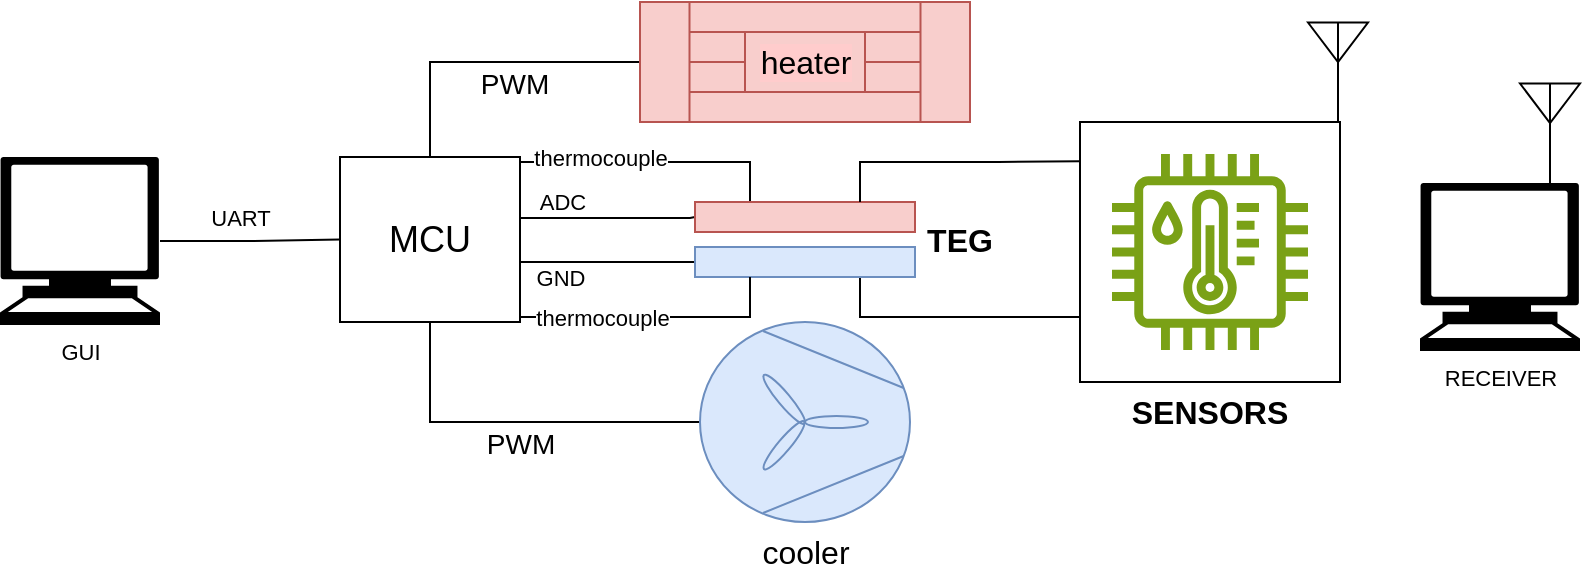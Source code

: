 <mxfile version="24.7.5">
  <diagram name="Page-1" id="c7558073-3199-34d8-9f00-42111426c3f3">
    <mxGraphModel dx="768" dy="452" grid="1" gridSize="10" guides="1" tooltips="1" connect="1" arrows="1" fold="1" page="1" pageScale="1" pageWidth="826" pageHeight="1169" background="none" math="0" shadow="0">
      <root>
        <mxCell id="0" />
        <mxCell id="1" parent="0" />
        <mxCell id="9HBcgen3dVJOL9bGBd_y-177" style="edgeStyle=orthogonalEdgeStyle;shape=connector;rounded=0;orthogonalLoop=1;jettySize=auto;html=1;exitX=1;exitY=0.75;exitDx=0;exitDy=0;entryX=0;entryY=0.5;entryDx=0;entryDy=0;strokeColor=default;align=center;verticalAlign=middle;fontFamily=Helvetica;fontSize=11;fontColor=default;labelBackgroundColor=default;endArrow=none;endFill=0;" parent="1" source="9HBcgen3dVJOL9bGBd_y-156" target="9HBcgen3dVJOL9bGBd_y-161" edge="1">
          <mxGeometry relative="1" as="geometry">
            <Array as="points">
              <mxPoint x="270" y="580" />
            </Array>
          </mxGeometry>
        </mxCell>
        <mxCell id="9HBcgen3dVJOL9bGBd_y-180" value="GND" style="edgeLabel;html=1;align=center;verticalAlign=middle;resizable=0;points=[];fontFamily=Helvetica;fontSize=11;fontColor=default;labelBackgroundColor=default;" parent="9HBcgen3dVJOL9bGBd_y-177" vertex="1" connectable="0">
          <mxGeometry x="-0.195" y="1" relative="1" as="geometry">
            <mxPoint x="-10" y="9" as="offset" />
          </mxGeometry>
        </mxCell>
        <mxCell id="9HBcgen3dVJOL9bGBd_y-178" style="edgeStyle=orthogonalEdgeStyle;shape=connector;rounded=0;orthogonalLoop=1;jettySize=auto;html=1;exitX=1;exitY=0.25;exitDx=0;exitDy=0;entryX=0;entryY=0.5;entryDx=0;entryDy=0;strokeColor=default;align=center;verticalAlign=middle;fontFamily=Helvetica;fontSize=11;fontColor=default;labelBackgroundColor=default;endArrow=none;endFill=0;" parent="1" source="9HBcgen3dVJOL9bGBd_y-156" target="9HBcgen3dVJOL9bGBd_y-160" edge="1">
          <mxGeometry relative="1" as="geometry">
            <Array as="points">
              <mxPoint x="270" y="558" />
              <mxPoint x="355" y="558" />
            </Array>
          </mxGeometry>
        </mxCell>
        <mxCell id="9HBcgen3dVJOL9bGBd_y-179" value="ADC" style="edgeLabel;html=1;align=center;verticalAlign=middle;resizable=0;points=[];fontFamily=Helvetica;fontSize=11;fontColor=default;labelBackgroundColor=default;" parent="9HBcgen3dVJOL9bGBd_y-178" vertex="1" connectable="0">
          <mxGeometry x="-0.05" y="1" relative="1" as="geometry">
            <mxPoint x="-16" y="-7" as="offset" />
          </mxGeometry>
        </mxCell>
        <mxCell id="9HBcgen3dVJOL9bGBd_y-156" value="&lt;font style=&quot;font-size: 18px;&quot;&gt;MCU&lt;/font&gt;" style="rounded=0;whiteSpace=wrap;html=1;labelBackgroundColor=default;fontSize=16;" parent="1" vertex="1">
          <mxGeometry x="180" y="527.5" width="90" height="82.5" as="geometry" />
        </mxCell>
        <mxCell id="9HBcgen3dVJOL9bGBd_y-157" style="edgeStyle=orthogonalEdgeStyle;shape=connector;rounded=0;orthogonalLoop=1;jettySize=auto;html=1;entryX=0.5;entryY=1;entryDx=0;entryDy=0;strokeColor=default;align=center;verticalAlign=middle;fontFamily=Helvetica;fontSize=16;fontColor=default;labelBackgroundColor=default;endArrow=none;endFill=0;" parent="1" source="9HBcgen3dVJOL9bGBd_y-159" target="9HBcgen3dVJOL9bGBd_y-156" edge="1">
          <mxGeometry relative="1" as="geometry" />
        </mxCell>
        <mxCell id="9HBcgen3dVJOL9bGBd_y-158" value="&lt;font style=&quot;font-size: 14px;&quot;&gt;PWM&lt;/font&gt;" style="edgeLabel;html=1;align=center;verticalAlign=middle;resizable=0;points=[];fontFamily=Helvetica;fontSize=16;fontColor=default;labelBackgroundColor=default;" parent="9HBcgen3dVJOL9bGBd_y-157" vertex="1" connectable="0">
          <mxGeometry x="0.029" y="-2" relative="1" as="geometry">
            <mxPoint x="5" y="12" as="offset" />
          </mxGeometry>
        </mxCell>
        <mxCell id="9HBcgen3dVJOL9bGBd_y-159" value="" style="verticalLabelPosition=bottom;outlineConnect=0;align=center;dashed=0;html=1;verticalAlign=top;shape=mxgraph.pid2misc.fan;fanType=common;fontSize=16;fillColor=#dae8fc;strokeColor=#6c8ebf;" parent="1" vertex="1">
          <mxGeometry x="360" y="610" width="105" height="100" as="geometry" />
        </mxCell>
        <mxCell id="9HBcgen3dVJOL9bGBd_y-194" style="edgeStyle=orthogonalEdgeStyle;shape=connector;rounded=0;orthogonalLoop=1;jettySize=auto;html=1;exitX=0.25;exitY=0;exitDx=0;exitDy=0;entryX=1;entryY=0;entryDx=0;entryDy=0;strokeColor=default;align=center;verticalAlign=middle;fontFamily=Helvetica;fontSize=11;fontColor=default;labelBackgroundColor=default;endArrow=none;endFill=0;" parent="1" source="9HBcgen3dVJOL9bGBd_y-160" target="9HBcgen3dVJOL9bGBd_y-156" edge="1">
          <mxGeometry relative="1" as="geometry" />
        </mxCell>
        <mxCell id="9HBcgen3dVJOL9bGBd_y-195" value="thermocouple" style="edgeLabel;html=1;align=center;verticalAlign=middle;resizable=0;points=[];fontFamily=Helvetica;fontSize=11;fontColor=default;labelBackgroundColor=default;" parent="9HBcgen3dVJOL9bGBd_y-194" vertex="1" connectable="0">
          <mxGeometry x="-0.108" y="-1" relative="1" as="geometry">
            <mxPoint x="-34" y="-1" as="offset" />
          </mxGeometry>
        </mxCell>
        <mxCell id="9HBcgen3dVJOL9bGBd_y-160" value="" style="rounded=0;whiteSpace=wrap;html=1;fontSize=16;fillColor=#f8cecc;strokeColor=#b85450;" parent="1" vertex="1">
          <mxGeometry x="357.5" y="550" width="110" height="15" as="geometry" />
        </mxCell>
        <mxCell id="BvvS1RbtJpCHj6DvRc_L-24" style="edgeStyle=orthogonalEdgeStyle;rounded=0;orthogonalLoop=1;jettySize=auto;html=1;exitX=0.75;exitY=1;exitDx=0;exitDy=0;entryX=0;entryY=0.75;entryDx=0;entryDy=0;endArrow=none;endFill=0;" edge="1" parent="1" source="9HBcgen3dVJOL9bGBd_y-161" target="BvvS1RbtJpCHj6DvRc_L-3">
          <mxGeometry relative="1" as="geometry" />
        </mxCell>
        <mxCell id="9HBcgen3dVJOL9bGBd_y-161" value="" style="rounded=0;whiteSpace=wrap;html=1;fontSize=16;fillColor=#dae8fc;strokeColor=#6c8ebf;" parent="1" vertex="1">
          <mxGeometry x="357.5" y="572.5" width="110" height="15" as="geometry" />
        </mxCell>
        <mxCell id="9HBcgen3dVJOL9bGBd_y-162" style="edgeStyle=orthogonalEdgeStyle;shape=connector;rounded=0;orthogonalLoop=1;jettySize=auto;html=1;entryX=0.5;entryY=0;entryDx=0;entryDy=0;strokeColor=default;align=center;verticalAlign=middle;fontFamily=Helvetica;fontSize=16;fontColor=default;labelBackgroundColor=default;endArrow=none;endFill=0;" parent="1" source="9HBcgen3dVJOL9bGBd_y-164" target="9HBcgen3dVJOL9bGBd_y-156" edge="1">
          <mxGeometry relative="1" as="geometry" />
        </mxCell>
        <mxCell id="9HBcgen3dVJOL9bGBd_y-163" value="&lt;font style=&quot;font-size: 14px;&quot;&gt;PWM&lt;/font&gt;" style="edgeLabel;html=1;align=center;verticalAlign=middle;resizable=0;points=[];fontFamily=Helvetica;fontSize=16;fontColor=default;labelBackgroundColor=default;" parent="9HBcgen3dVJOL9bGBd_y-162" vertex="1" connectable="0">
          <mxGeometry x="-0.011" y="-1" relative="1" as="geometry">
            <mxPoint x="12" y="11" as="offset" />
          </mxGeometry>
        </mxCell>
        <mxCell id="9HBcgen3dVJOL9bGBd_y-164" value="" style="shape=mxgraph.pid.heat_exchangers.heat_exchanger_(straight_tubes);html=1;pointerEvents=1;align=center;verticalLabelPosition=bottom;verticalAlign=top;dashed=0;fontFamily=Helvetica;fontSize=16;labelBackgroundColor=default;fillColor=#f8cecc;strokeColor=#b85450;" parent="1" vertex="1">
          <mxGeometry x="330" y="450" width="165" height="60" as="geometry" />
        </mxCell>
        <mxCell id="9HBcgen3dVJOL9bGBd_y-165" value="heater" style="text;html=1;align=center;verticalAlign=middle;whiteSpace=wrap;rounded=0;fontFamily=Helvetica;fontSize=16;labelBackgroundColor=#FFCCCC;fillColor=#f8cecc;strokeColor=#b85450;" parent="1" vertex="1">
          <mxGeometry x="382.5" y="465" width="60" height="30" as="geometry" />
        </mxCell>
        <mxCell id="9HBcgen3dVJOL9bGBd_y-166" value="cooler" style="text;html=1;align=center;verticalAlign=middle;whiteSpace=wrap;rounded=0;fontFamily=Helvetica;fontSize=16;fontColor=default;labelBackgroundColor=default;" parent="1" vertex="1">
          <mxGeometry x="382.5" y="710" width="60" height="30" as="geometry" />
        </mxCell>
        <mxCell id="9HBcgen3dVJOL9bGBd_y-167" value="&lt;b&gt;TEG&lt;/b&gt;" style="text;html=1;align=center;verticalAlign=middle;whiteSpace=wrap;rounded=0;fontFamily=Helvetica;fontSize=16;fontColor=default;labelBackgroundColor=default;" parent="1" vertex="1">
          <mxGeometry x="460" y="553.75" width="60" height="30" as="geometry" />
        </mxCell>
        <mxCell id="9HBcgen3dVJOL9bGBd_y-182" style="edgeStyle=orthogonalEdgeStyle;shape=connector;rounded=0;orthogonalLoop=1;jettySize=auto;html=1;entryX=0;entryY=0.5;entryDx=0;entryDy=0;strokeColor=default;align=center;verticalAlign=middle;fontFamily=Helvetica;fontSize=11;fontColor=default;labelBackgroundColor=default;endArrow=none;endFill=0;" parent="1" source="9HBcgen3dVJOL9bGBd_y-181" target="9HBcgen3dVJOL9bGBd_y-156" edge="1">
          <mxGeometry relative="1" as="geometry" />
        </mxCell>
        <mxCell id="9HBcgen3dVJOL9bGBd_y-183" value="UART" style="edgeLabel;html=1;align=center;verticalAlign=middle;resizable=0;points=[];fontFamily=Helvetica;fontSize=11;fontColor=default;labelBackgroundColor=default;" parent="9HBcgen3dVJOL9bGBd_y-182" vertex="1" connectable="0">
          <mxGeometry x="-0.184" y="-2" relative="1" as="geometry">
            <mxPoint x="3" y="-14" as="offset" />
          </mxGeometry>
        </mxCell>
        <mxCell id="9HBcgen3dVJOL9bGBd_y-181" value="GUI" style="shape=mxgraph.signs.tech.computer;html=1;pointerEvents=1;fillColor=#000000;strokeColor=none;verticalLabelPosition=bottom;verticalAlign=top;align=center;fontFamily=Helvetica;fontSize=11;fontColor=default;labelBackgroundColor=default;" parent="1" vertex="1">
          <mxGeometry x="10" y="527.5" width="80" height="84" as="geometry" />
        </mxCell>
        <mxCell id="9HBcgen3dVJOL9bGBd_y-193" style="edgeStyle=orthogonalEdgeStyle;shape=connector;rounded=0;orthogonalLoop=1;jettySize=auto;html=1;exitX=0.25;exitY=1;exitDx=0;exitDy=0;entryX=1;entryY=1;entryDx=0;entryDy=0;strokeColor=default;align=center;verticalAlign=middle;fontFamily=Helvetica;fontSize=11;fontColor=default;labelBackgroundColor=default;endArrow=none;endFill=0;" parent="1" source="9HBcgen3dVJOL9bGBd_y-161" target="9HBcgen3dVJOL9bGBd_y-156" edge="1">
          <mxGeometry relative="1" as="geometry" />
        </mxCell>
        <mxCell id="9HBcgen3dVJOL9bGBd_y-197" value="thermocouple" style="edgeLabel;html=1;align=center;verticalAlign=middle;resizable=0;points=[];fontFamily=Helvetica;fontSize=11;fontColor=default;labelBackgroundColor=default;" parent="9HBcgen3dVJOL9bGBd_y-193" vertex="1" connectable="0">
          <mxGeometry x="0.217" relative="1" as="geometry">
            <mxPoint x="-11" as="offset" />
          </mxGeometry>
        </mxCell>
        <mxCell id="BvvS1RbtJpCHj6DvRc_L-3" value="" style="rounded=0;whiteSpace=wrap;html=1;" vertex="1" parent="1">
          <mxGeometry x="550" y="510" width="130" height="130" as="geometry" />
        </mxCell>
        <mxCell id="BvvS1RbtJpCHj6DvRc_L-4" value="" style="verticalLabelPosition=bottom;shadow=0;dashed=0;align=center;html=1;verticalAlign=top;shape=mxgraph.electrical.radio.aerial_-_antenna_2;" vertex="1" parent="1">
          <mxGeometry x="664" y="460" width="30" height="50" as="geometry" />
        </mxCell>
        <mxCell id="BvvS1RbtJpCHj6DvRc_L-6" value="" style="sketch=0;outlineConnect=0;fontColor=#232F3E;gradientColor=none;fillColor=#7AA116;strokeColor=none;dashed=0;verticalLabelPosition=bottom;verticalAlign=top;align=center;html=1;fontSize=12;fontStyle=0;aspect=fixed;pointerEvents=1;shape=mxgraph.aws4.iot_thing_temperature_humidity_sensor;" vertex="1" parent="1">
          <mxGeometry x="566" y="526" width="98" height="98" as="geometry" />
        </mxCell>
        <mxCell id="BvvS1RbtJpCHj6DvRc_L-23" style="edgeStyle=orthogonalEdgeStyle;rounded=0;orthogonalLoop=1;jettySize=auto;html=1;exitX=0.75;exitY=0;exitDx=0;exitDy=0;entryX=0;entryY=0.151;entryDx=0;entryDy=0;entryPerimeter=0;endArrow=none;endFill=0;" edge="1" parent="1" source="9HBcgen3dVJOL9bGBd_y-160" target="BvvS1RbtJpCHj6DvRc_L-3">
          <mxGeometry relative="1" as="geometry">
            <Array as="points">
              <mxPoint x="440" y="530" />
              <mxPoint x="509" y="530" />
            </Array>
          </mxGeometry>
        </mxCell>
        <mxCell id="BvvS1RbtJpCHj6DvRc_L-26" value="&lt;b&gt;SENSORS&lt;/b&gt;" style="text;html=1;align=center;verticalAlign=middle;whiteSpace=wrap;rounded=0;fontFamily=Helvetica;fontSize=16;fontColor=default;labelBackgroundColor=default;" vertex="1" parent="1">
          <mxGeometry x="560" y="640" width="110" height="30" as="geometry" />
        </mxCell>
        <mxCell id="BvvS1RbtJpCHj6DvRc_L-27" value="RECEIVER" style="shape=mxgraph.signs.tech.computer;html=1;pointerEvents=1;fillColor=#000000;strokeColor=none;verticalLabelPosition=bottom;verticalAlign=top;align=center;fontFamily=Helvetica;fontSize=11;fontColor=default;labelBackgroundColor=default;" vertex="1" parent="1">
          <mxGeometry x="720" y="540.5" width="80" height="84" as="geometry" />
        </mxCell>
        <mxCell id="BvvS1RbtJpCHj6DvRc_L-28" value="" style="verticalLabelPosition=bottom;shadow=0;dashed=0;align=center;html=1;verticalAlign=top;shape=mxgraph.electrical.radio.aerial_-_antenna_2;" vertex="1" parent="1">
          <mxGeometry x="770" y="490.5" width="30" height="50" as="geometry" />
        </mxCell>
      </root>
    </mxGraphModel>
  </diagram>
</mxfile>

